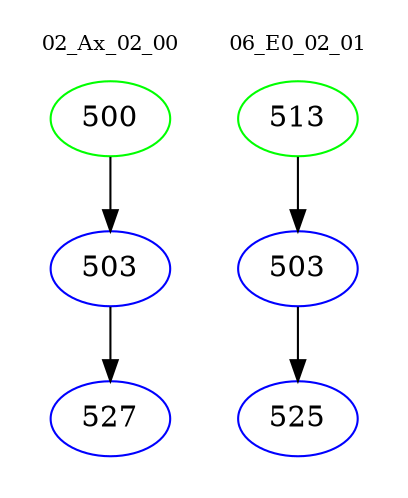 digraph{
subgraph cluster_0 {
color = white
label = "02_Ax_02_00";
fontsize=10;
T0_500 [label="500", color="green"]
T0_500 -> T0_503 [color="black"]
T0_503 [label="503", color="blue"]
T0_503 -> T0_527 [color="black"]
T0_527 [label="527", color="blue"]
}
subgraph cluster_1 {
color = white
label = "06_E0_02_01";
fontsize=10;
T1_513 [label="513", color="green"]
T1_513 -> T1_503 [color="black"]
T1_503 [label="503", color="blue"]
T1_503 -> T1_525 [color="black"]
T1_525 [label="525", color="blue"]
}
}
